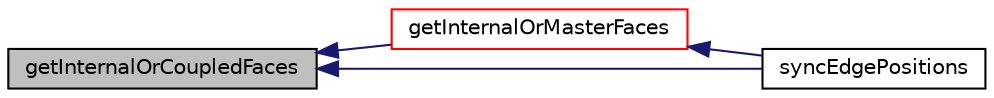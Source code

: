 digraph "getInternalOrCoupledFaces"
{
  bgcolor="transparent";
  edge [fontname="Helvetica",fontsize="10",labelfontname="Helvetica",labelfontsize="10"];
  node [fontname="Helvetica",fontsize="10",shape=record];
  rankdir="LR";
  Node1 [label="getInternalOrCoupledFaces",height=0.2,width=0.4,color="black", fillcolor="grey75", style="filled", fontcolor="black"];
  Node1 -> Node2 [dir="back",color="midnightblue",fontsize="10",style="solid",fontname="Helvetica"];
  Node2 [label="getInternalOrMasterFaces",height=0.2,width=0.4,color="red",URL="$a02634.html#a974774e844482a638469208c3e1d93b2",tooltip="Get per face whether it is internal or a master of a. "];
  Node2 -> Node3 [dir="back",color="midnightblue",fontsize="10",style="solid",fontname="Helvetica"];
  Node3 [label="syncEdgePositions",height=0.2,width=0.4,color="black",URL="$a02634.html#a0855467e61ed50e1853e9d586d9c2fc9",tooltip="Synchronize locations on selected edges. "];
  Node1 -> Node3 [dir="back",color="midnightblue",fontsize="10",style="solid",fontname="Helvetica"];
}

